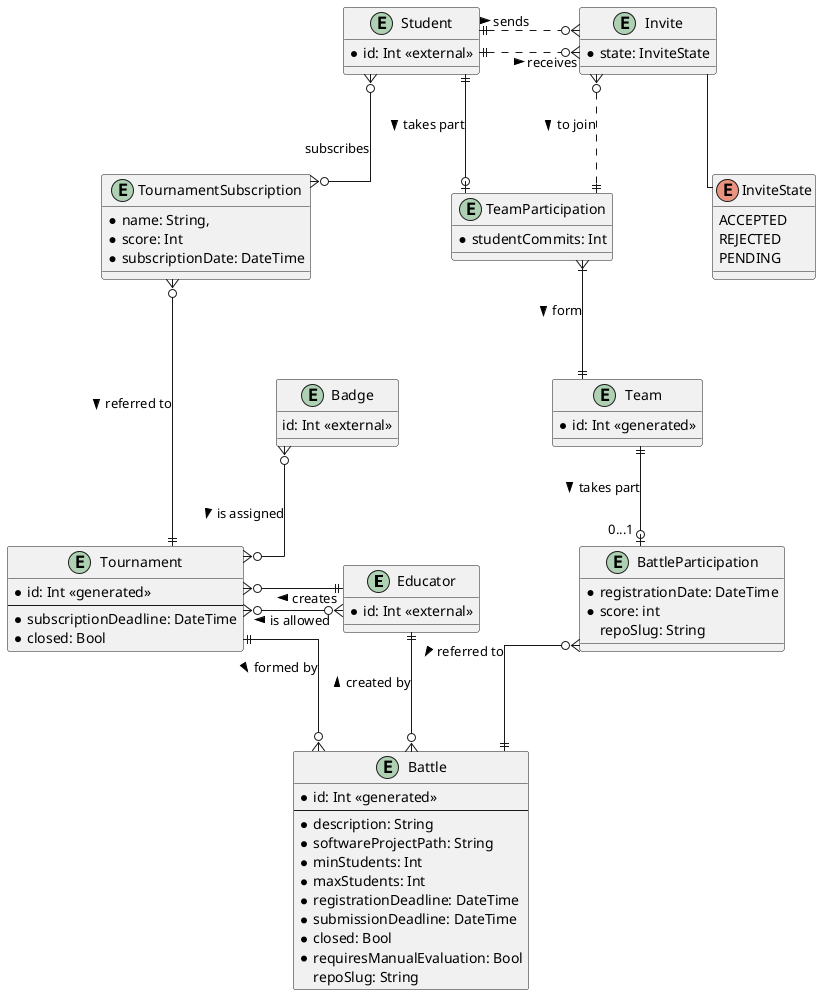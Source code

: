 @startuml Platform DB

skinparam nodesep 100
skinparam ranksep 100
skinparam linetype ortho 

entity Educator {
  *id: Int <<external>>
}

entity Student {
  *id: Int <<external>>
}

entity TeamParticipation {
  *studentCommits: Int
}

entity Invite {
  *state: InviteState
}

enum InviteState {
  ACCEPTED
  REJECTED
  PENDING
}

entity Team {
  *id: Int <<generated>>
}

entity BattleParticipation {
  *registrationDate: DateTime
  *score: int
  repoSlug: String
}

entity TournamentSubscription {
  *name: String,
  *score: Int
  *subscriptionDate: DateTime
}

entity Tournament {
  *id: Int <<generated>>
  ---
  *subscriptionDeadline: DateTime
  *closed: Bool
}

entity Battle {
  *id: Int <<generated>>
  ---
  *description: String
  *softwareProjectPath: String
  *minStudents: Int
  *maxStudents: Int
  *registrationDeadline: DateTime
  *submissionDeadline: DateTime
  *closed: Bool
  *requiresManualEvaluation: Bool
  repoSlug: String
}

entity Badge {
  id: Int <<external>>
}

Student ||.o{ Invite: > sends
Student ||.o{ Invite: > receives
Invite }o.|| TeamParticipation: > to join

Invite -- InviteState

Student ||-down-o| TeamParticipation: > takes part

TeamParticipation }|-down-|| Team: > form

Team ||-d-o| "0...1" BattleParticipation: > takes part


Student }o-down-o{ TournamentSubscription: subscribes

TournamentSubscription }o-down-|| Tournament: > referred to

BattleParticipation }o-down-|| Battle: > referred to

Educator ||-o{ Tournament: > creates
Educator }o-o{ Tournament : > is allowed
Educator ||--o{ Battle : < created by

Tournament ||--o{ Battle: > formed by

Badge }o--o{ Tournament : > is assigned

@enduml